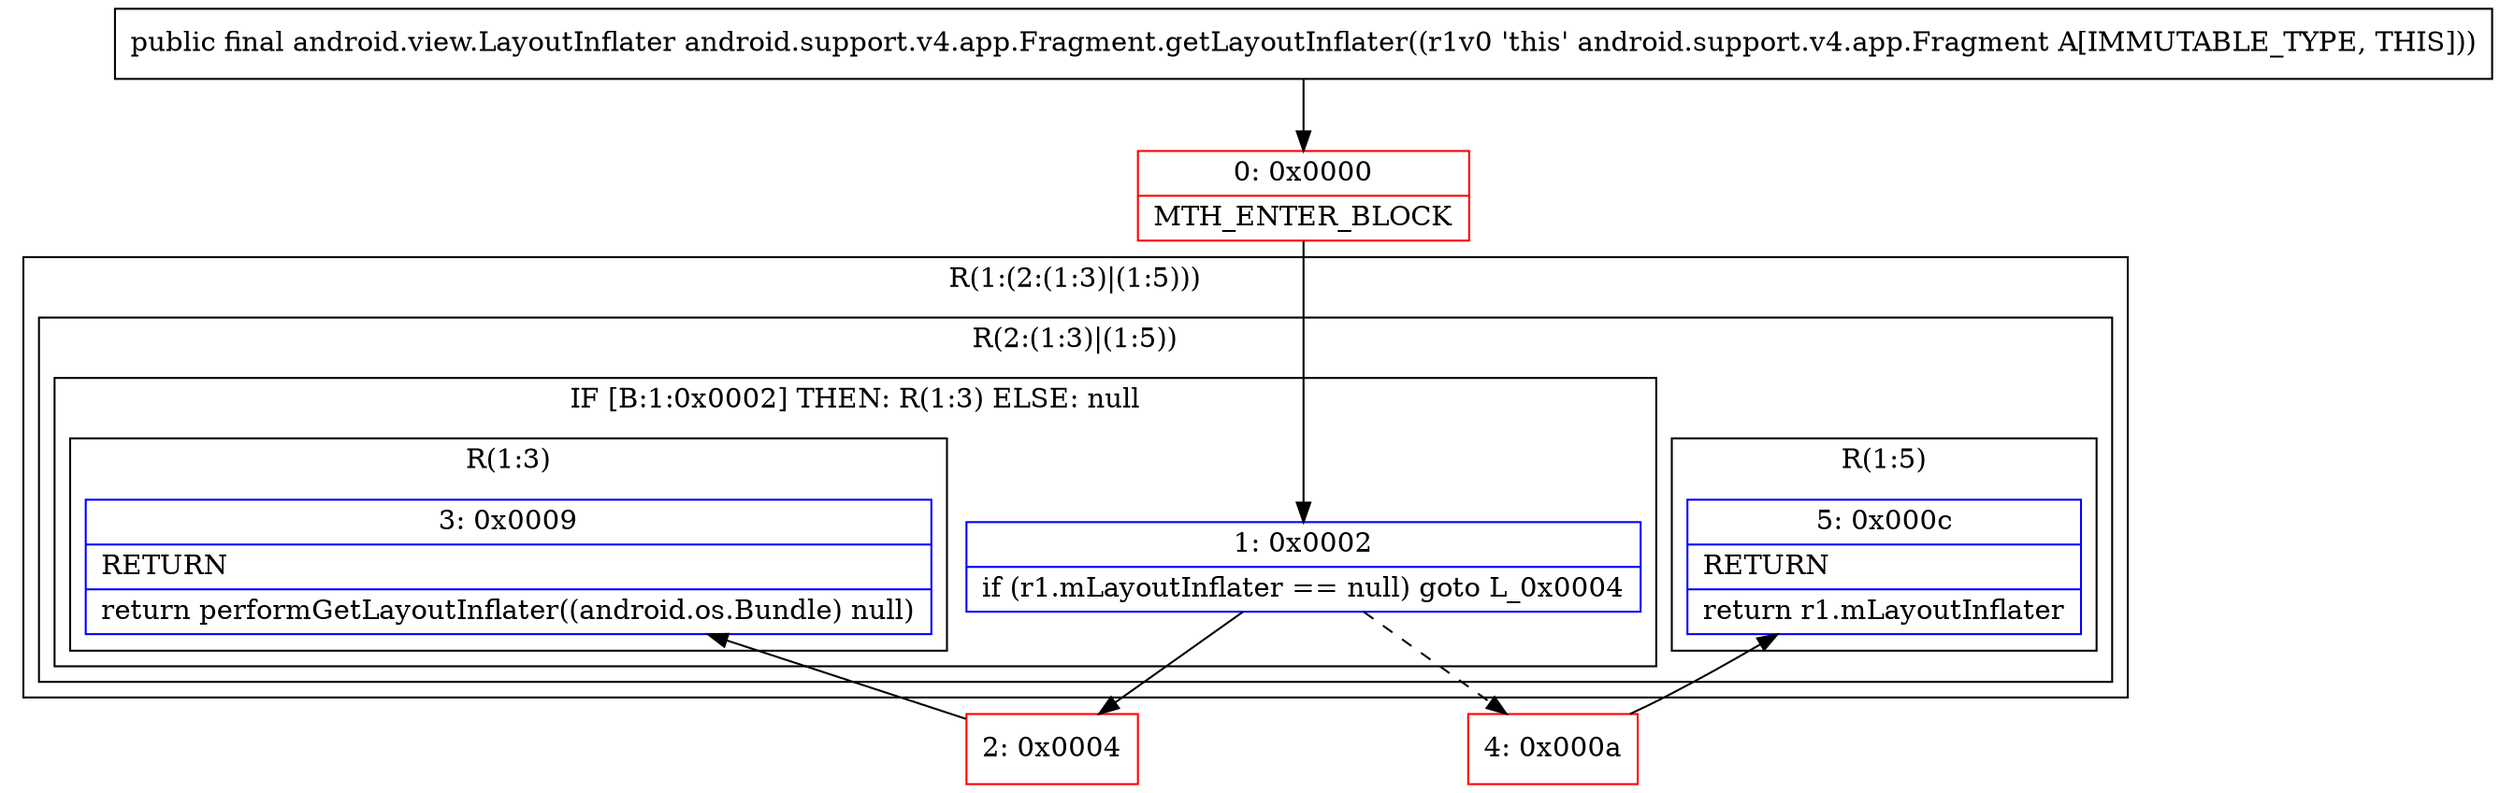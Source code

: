 digraph "CFG forandroid.support.v4.app.Fragment.getLayoutInflater()Landroid\/view\/LayoutInflater;" {
subgraph cluster_Region_826128893 {
label = "R(1:(2:(1:3)|(1:5)))";
node [shape=record,color=blue];
subgraph cluster_Region_817862775 {
label = "R(2:(1:3)|(1:5))";
node [shape=record,color=blue];
subgraph cluster_IfRegion_1153037686 {
label = "IF [B:1:0x0002] THEN: R(1:3) ELSE: null";
node [shape=record,color=blue];
Node_1 [shape=record,label="{1\:\ 0x0002|if (r1.mLayoutInflater == null) goto L_0x0004\l}"];
subgraph cluster_Region_784059210 {
label = "R(1:3)";
node [shape=record,color=blue];
Node_3 [shape=record,label="{3\:\ 0x0009|RETURN\l|return performGetLayoutInflater((android.os.Bundle) null)\l}"];
}
}
subgraph cluster_Region_1922399537 {
label = "R(1:5)";
node [shape=record,color=blue];
Node_5 [shape=record,label="{5\:\ 0x000c|RETURN\l|return r1.mLayoutInflater\l}"];
}
}
}
Node_0 [shape=record,color=red,label="{0\:\ 0x0000|MTH_ENTER_BLOCK\l}"];
Node_2 [shape=record,color=red,label="{2\:\ 0x0004}"];
Node_4 [shape=record,color=red,label="{4\:\ 0x000a}"];
MethodNode[shape=record,label="{public final android.view.LayoutInflater android.support.v4.app.Fragment.getLayoutInflater((r1v0 'this' android.support.v4.app.Fragment A[IMMUTABLE_TYPE, THIS])) }"];
MethodNode -> Node_0;
Node_1 -> Node_2;
Node_1 -> Node_4[style=dashed];
Node_0 -> Node_1;
Node_2 -> Node_3;
Node_4 -> Node_5;
}

